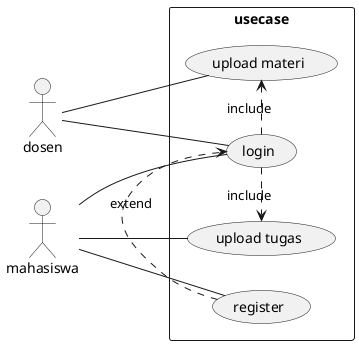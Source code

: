 @startuml
left to right direction
skinparam packageStyle rectangle

actor dosen
actor mahasiswa
rectangle usecase {
  (login)
  (register)
  (upload tugas)
  (login)
  (upload materi)
}

mahasiswa -- (login)
mahasiswa -- (register)
mahasiswa -- (upload tugas)
dosen -- (login)
dosen -- (upload materi)
(register) .> (login) : extend
(login) .> (upload tugas) : include
(login) .> (upload materi) : include
@enduml